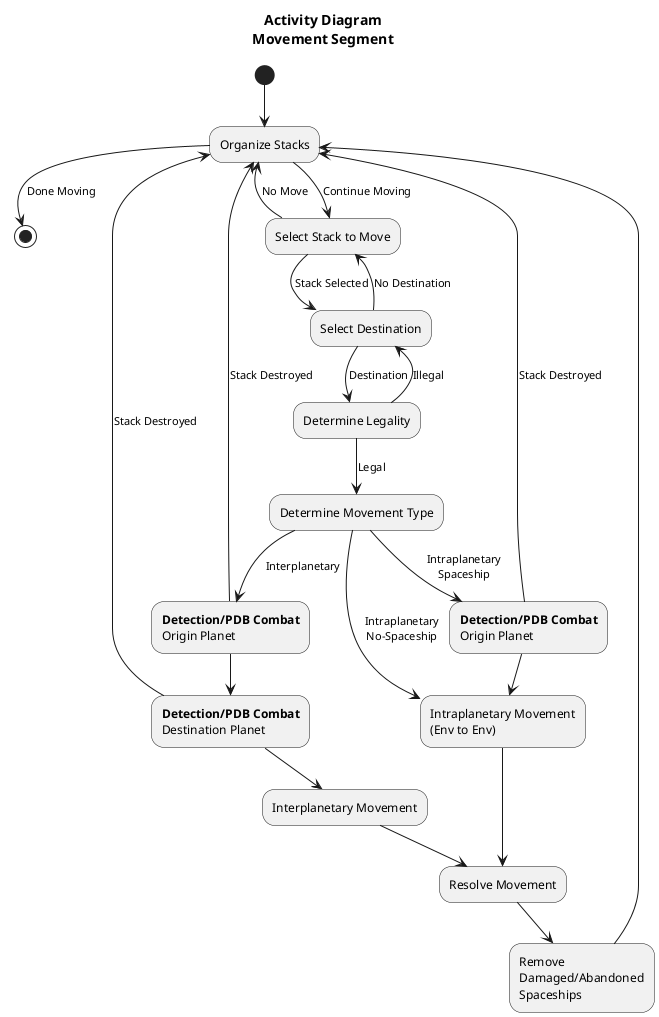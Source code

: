 @startuml

' Movement Segment
' Written by Samuel Foster
' Parents: /Turn/Operations-Phase
' Children: 

title Activity Diagram\nMovement Segment

(*) --> "Organize Stacks" as OS

OS -->[Done Moving] (*)
OS -->[Continue Moving] "Select Stack to Move" as SS   
'Note, all units in the stack must have not moved

SS -->[No Move] OS
SS -->[Stack Selected] "Select Destination" as SD

SD -->[No Destination] SS
SD -->[Destination] "Determine Legality" as DL    
'Note, possibly warn players of overfilling destination environ

DL -->[Illegal] SD
DL -->[Legal] "Determine Movement Type" as DM


DM -->[Intraplanetary\nSpaceship] "<b>Detection/PDB Combat\nOrigin Planet" as DROP1
DROP1 --> "Intraplanetary Movement\n(Env to Env)" as IMEE
DM -->[Intraplanetary\nNo-Spaceship] IMEE
' Note, Detection is removed on Characters
DM -->[Interplanetary] "<b>Detection/PDB Combat\nOrigin Planet" as DROP2
' Note, if no Detection routine is possible when leaving planet, Detection is removed on Characters
DROP2 --> "<b>Detection/PDB Combat\nDestination Planet" as DRDP1
DRDP1 --> "Interplanetary Movement" as IMPP

DROP1 -->[Stack Destroyed] OS
DROP2 -->[Stack Destroyed] OS
DRDP1 -->[Stack Destroyed] OS

IMEE --> "Resolve Movement" as RM
IMPP --> RM

RM --> "Remove\nDamaged/Abandoned\nSpaceships" as RBS

RBS --> OS

'-->[Destination too Small\nfor Military Units] "Warn Player" as WP
'WP -->[Continue] "
'WP -->[Cancel] SD

@enduml